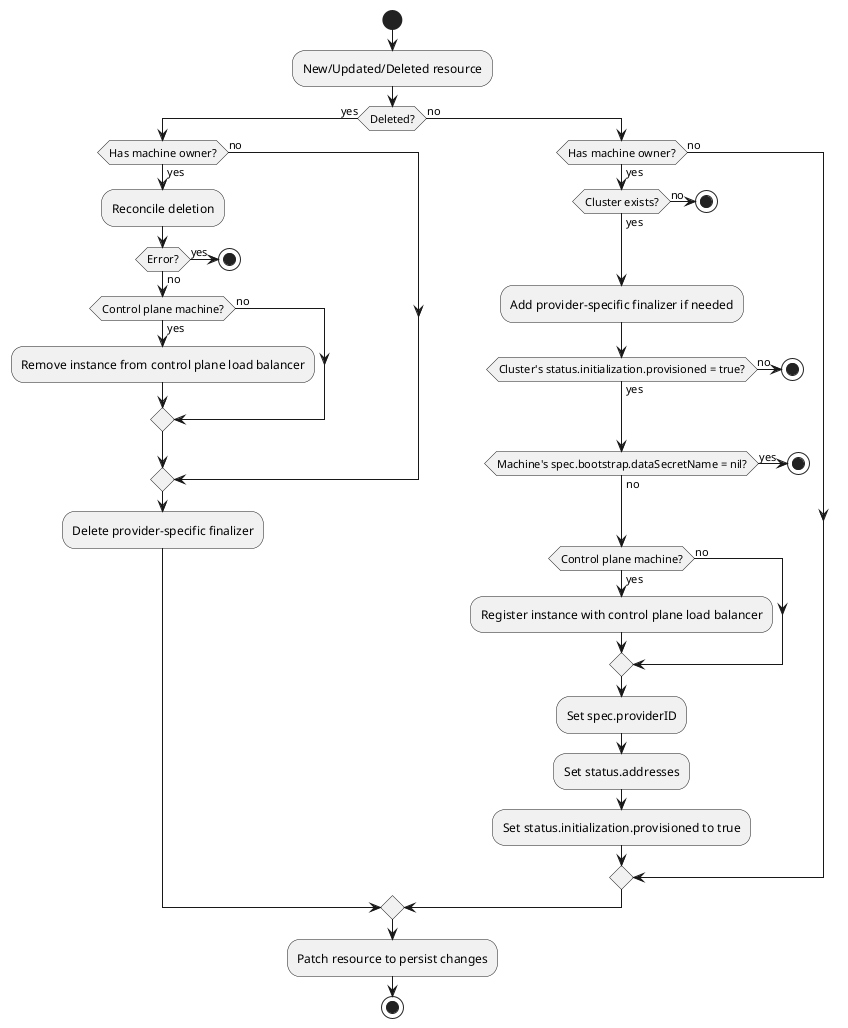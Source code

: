 @startuml

start

:New/Updated/Deleted resource;

if (Deleted?) then (yes)
    if (Has machine owner?) then (yes)
        :Reconcile deletion;
        if (Error?) then (yes)
            stop
        else (no)
            if (Control plane machine?) then (yes)
                :Remove instance from control plane load balancer;
            else (no)
            endif
        endif
    else (no)
    endif
    :Delete provider-specific finalizer;
else (no)
    if (Has machine owner?) then (yes)

        if (Cluster exists?) then (no)
            stop
        else (yes)
        endif

        :Add provider-specific finalizer if needed;

        if (Cluster's status.initialization.provisioned = true?) then (no)
            stop
        else (yes)
        endif

        if (Machine's spec.bootstrap.dataSecretName = nil?) then (yes)
            stop
        else (no)
        endif

        if (Control plane machine?) then (yes)
            :Register instance with control plane load balancer;
        else (no)
        endif

        :Set spec.providerID;
        :Set status.addresses;
        :Set status.initialization.provisioned to true;
    else (no)
    endif
endif
:Patch resource to persist changes;
stop

@enduml

